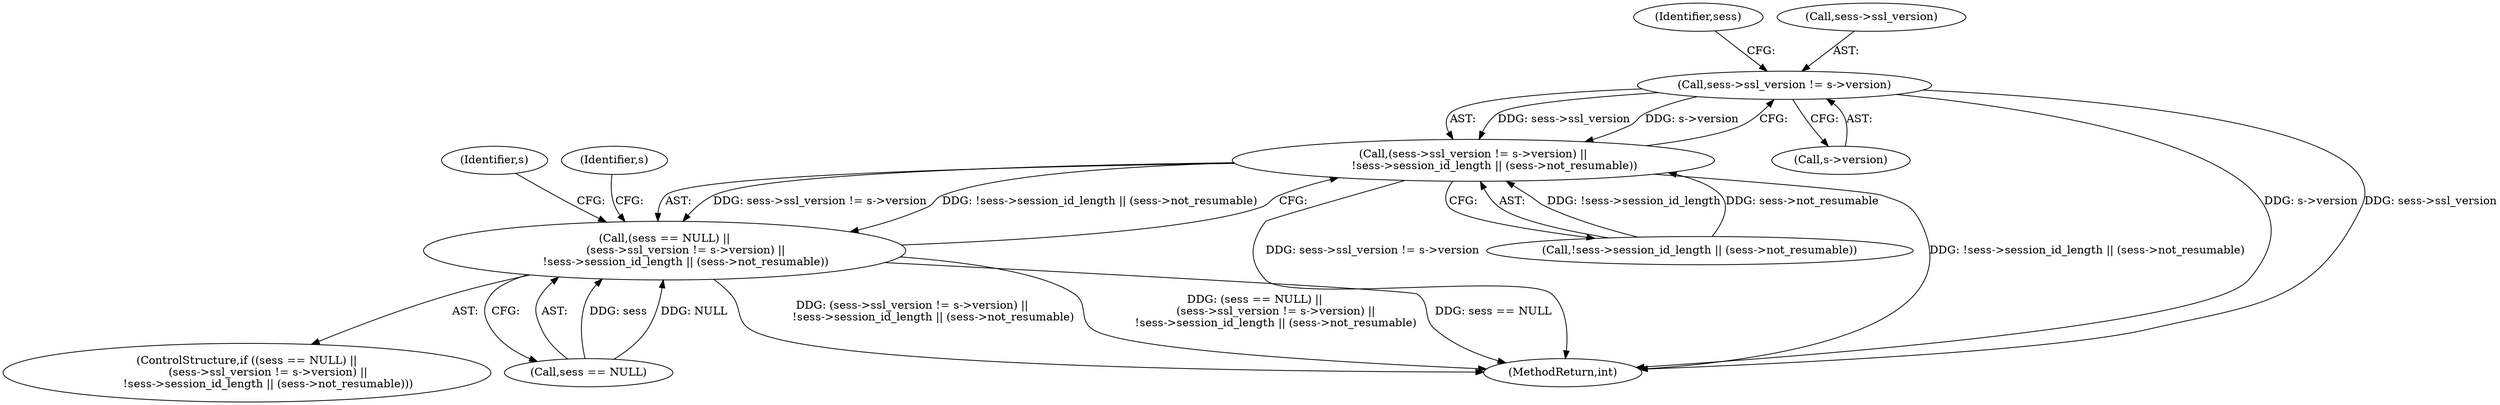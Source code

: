 digraph "0_openssl_e1b568dd2462f7cacf98f3d117936c34e2849a6b@pointer" {
"1000160" [label="(Call,sess->ssl_version != s->version)"];
"1000159" [label="(Call,(sess->ssl_version != s->version) ||\n            !sess->session_id_length || (sess->not_resumable))"];
"1000155" [label="(Call,(sess == NULL) ||\n            (sess->ssl_version != s->version) ||\n            !sess->session_id_length || (sess->not_resumable))"];
"1000186" [label="(Identifier,s)"];
"1000159" [label="(Call,(sess->ssl_version != s->version) ||\n            !sess->session_id_length || (sess->not_resumable))"];
"1000164" [label="(Call,s->version)"];
"1000170" [label="(Identifier,sess)"];
"1000155" [label="(Call,(sess == NULL) ||\n            (sess->ssl_version != s->version) ||\n            !sess->session_id_length || (sess->not_resumable))"];
"1000161" [label="(Call,sess->ssl_version)"];
"1000167" [label="(Call,!sess->session_id_length || (sess->not_resumable))"];
"1000156" [label="(Call,sess == NULL)"];
"1000179" [label="(Identifier,s)"];
"1000154" [label="(ControlStructure,if ((sess == NULL) ||\n            (sess->ssl_version != s->version) ||\n            !sess->session_id_length || (sess->not_resumable)))"];
"1000547" [label="(MethodReturn,int)"];
"1000160" [label="(Call,sess->ssl_version != s->version)"];
"1000160" -> "1000159"  [label="AST: "];
"1000160" -> "1000164"  [label="CFG: "];
"1000161" -> "1000160"  [label="AST: "];
"1000164" -> "1000160"  [label="AST: "];
"1000170" -> "1000160"  [label="CFG: "];
"1000159" -> "1000160"  [label="CFG: "];
"1000160" -> "1000547"  [label="DDG: s->version"];
"1000160" -> "1000547"  [label="DDG: sess->ssl_version"];
"1000160" -> "1000159"  [label="DDG: sess->ssl_version"];
"1000160" -> "1000159"  [label="DDG: s->version"];
"1000159" -> "1000155"  [label="AST: "];
"1000159" -> "1000167"  [label="CFG: "];
"1000167" -> "1000159"  [label="AST: "];
"1000155" -> "1000159"  [label="CFG: "];
"1000159" -> "1000547"  [label="DDG: sess->ssl_version != s->version"];
"1000159" -> "1000547"  [label="DDG: !sess->session_id_length || (sess->not_resumable)"];
"1000159" -> "1000155"  [label="DDG: sess->ssl_version != s->version"];
"1000159" -> "1000155"  [label="DDG: !sess->session_id_length || (sess->not_resumable)"];
"1000167" -> "1000159"  [label="DDG: !sess->session_id_length"];
"1000167" -> "1000159"  [label="DDG: sess->not_resumable"];
"1000155" -> "1000154"  [label="AST: "];
"1000155" -> "1000156"  [label="CFG: "];
"1000156" -> "1000155"  [label="AST: "];
"1000179" -> "1000155"  [label="CFG: "];
"1000186" -> "1000155"  [label="CFG: "];
"1000155" -> "1000547"  [label="DDG: (sess->ssl_version != s->version) ||\n            !sess->session_id_length || (sess->not_resumable)"];
"1000155" -> "1000547"  [label="DDG: (sess == NULL) ||\n            (sess->ssl_version != s->version) ||\n            !sess->session_id_length || (sess->not_resumable)"];
"1000155" -> "1000547"  [label="DDG: sess == NULL"];
"1000156" -> "1000155"  [label="DDG: sess"];
"1000156" -> "1000155"  [label="DDG: NULL"];
}
